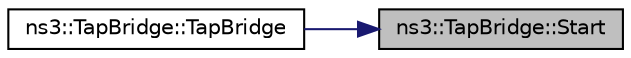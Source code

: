 digraph "ns3::TapBridge::Start"
{
 // LATEX_PDF_SIZE
  edge [fontname="Helvetica",fontsize="10",labelfontname="Helvetica",labelfontsize="10"];
  node [fontname="Helvetica",fontsize="10",shape=record];
  rankdir="RL";
  Node1 [label="ns3::TapBridge::Start",height=0.2,width=0.4,color="black", fillcolor="grey75", style="filled", fontcolor="black",tooltip="Set a start time for the device."];
  Node1 -> Node2 [dir="back",color="midnightblue",fontsize="10",style="solid",fontname="Helvetica"];
  Node2 [label="ns3::TapBridge::TapBridge",height=0.2,width=0.4,color="black", fillcolor="white", style="filled",URL="$classns3_1_1_tap_bridge.html#a59285065e82d8ba63306846fc4082f4b",tooltip=" "];
}
